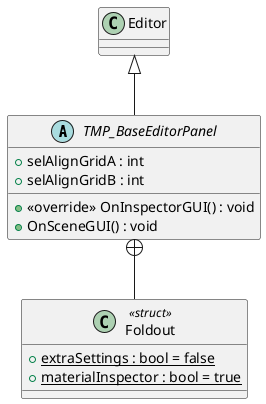 @startuml
abstract class TMP_BaseEditorPanel {
    + selAlignGridA : int
    + selAlignGridB : int
    + <<override>> OnInspectorGUI() : void
    + OnSceneGUI() : void
}
class Foldout <<struct>> {
    + {static} extraSettings : bool = false
    + {static} materialInspector : bool = true
}
Editor <|-- TMP_BaseEditorPanel
TMP_BaseEditorPanel +-- Foldout
@enduml
